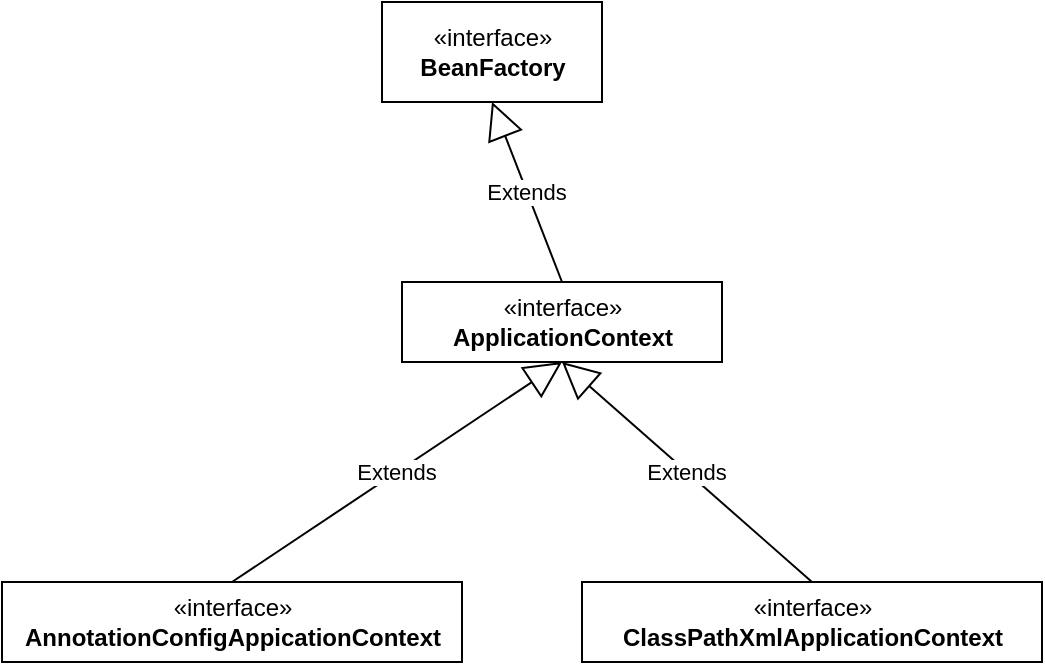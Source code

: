 <mxfile version="13.6.2" type="device"><diagram id="QYx2hJY_h8nxix5zR66u" name="Page-1"><mxGraphModel dx="1422" dy="862" grid="1" gridSize="10" guides="1" tooltips="1" connect="1" arrows="1" fold="1" page="0" pageScale="1" pageWidth="850" pageHeight="1100" math="0" shadow="0"><root><mxCell id="0"/><mxCell id="1" parent="0"/><mxCell id="DhaSILa7jxLFIMePOBi0-5" value="«interface»&lt;br&gt;&lt;b&gt;BeanFactory&lt;/b&gt;" style="html=1;" vertex="1" parent="1"><mxGeometry x="280" y="250" width="110" height="50" as="geometry"/></mxCell><mxCell id="DhaSILa7jxLFIMePOBi0-7" value="«interface»&lt;br&gt;&lt;b&gt;ApplicationContext&lt;/b&gt;" style="html=1;" vertex="1" parent="1"><mxGeometry x="290" y="390" width="160" height="40" as="geometry"/></mxCell><mxCell id="DhaSILa7jxLFIMePOBi0-8" value="Extends" style="endArrow=block;endSize=16;endFill=0;html=1;exitX=0.5;exitY=0;exitDx=0;exitDy=0;entryX=0.5;entryY=1;entryDx=0;entryDy=0;" edge="1" parent="1" source="DhaSILa7jxLFIMePOBi0-7" target="DhaSILa7jxLFIMePOBi0-5"><mxGeometry width="160" relative="1" as="geometry"><mxPoint x="320" y="330" as="sourcePoint"/><mxPoint x="480" y="330" as="targetPoint"/></mxGeometry></mxCell><mxCell id="DhaSILa7jxLFIMePOBi0-9" value="«interface»&lt;br&gt;&lt;b&gt;AnnotationConfigAppicationContext&lt;/b&gt;" style="html=1;" vertex="1" parent="1"><mxGeometry x="90" y="540" width="230" height="40" as="geometry"/></mxCell><mxCell id="DhaSILa7jxLFIMePOBi0-10" value="«interface»&lt;br&gt;&lt;b&gt;ClassPathXmlApplicationContext&lt;/b&gt;" style="html=1;" vertex="1" parent="1"><mxGeometry x="380" y="540" width="230" height="40" as="geometry"/></mxCell><mxCell id="DhaSILa7jxLFIMePOBi0-11" value="Extends" style="endArrow=block;endSize=16;endFill=0;html=1;exitX=0.5;exitY=0;exitDx=0;exitDy=0;entryX=0.5;entryY=1;entryDx=0;entryDy=0;" edge="1" parent="1" source="DhaSILa7jxLFIMePOBi0-9" target="DhaSILa7jxLFIMePOBi0-7"><mxGeometry width="160" relative="1" as="geometry"><mxPoint x="380" y="400" as="sourcePoint"/><mxPoint x="345" y="310" as="targetPoint"/></mxGeometry></mxCell><mxCell id="DhaSILa7jxLFIMePOBi0-12" value="Extends" style="endArrow=block;endSize=16;endFill=0;html=1;exitX=0.5;exitY=0;exitDx=0;exitDy=0;entryX=0.5;entryY=1;entryDx=0;entryDy=0;" edge="1" parent="1" source="DhaSILa7jxLFIMePOBi0-10" target="DhaSILa7jxLFIMePOBi0-7"><mxGeometry width="160" relative="1" as="geometry"><mxPoint x="390" y="410" as="sourcePoint"/><mxPoint x="355" y="320" as="targetPoint"/></mxGeometry></mxCell></root></mxGraphModel></diagram></mxfile>